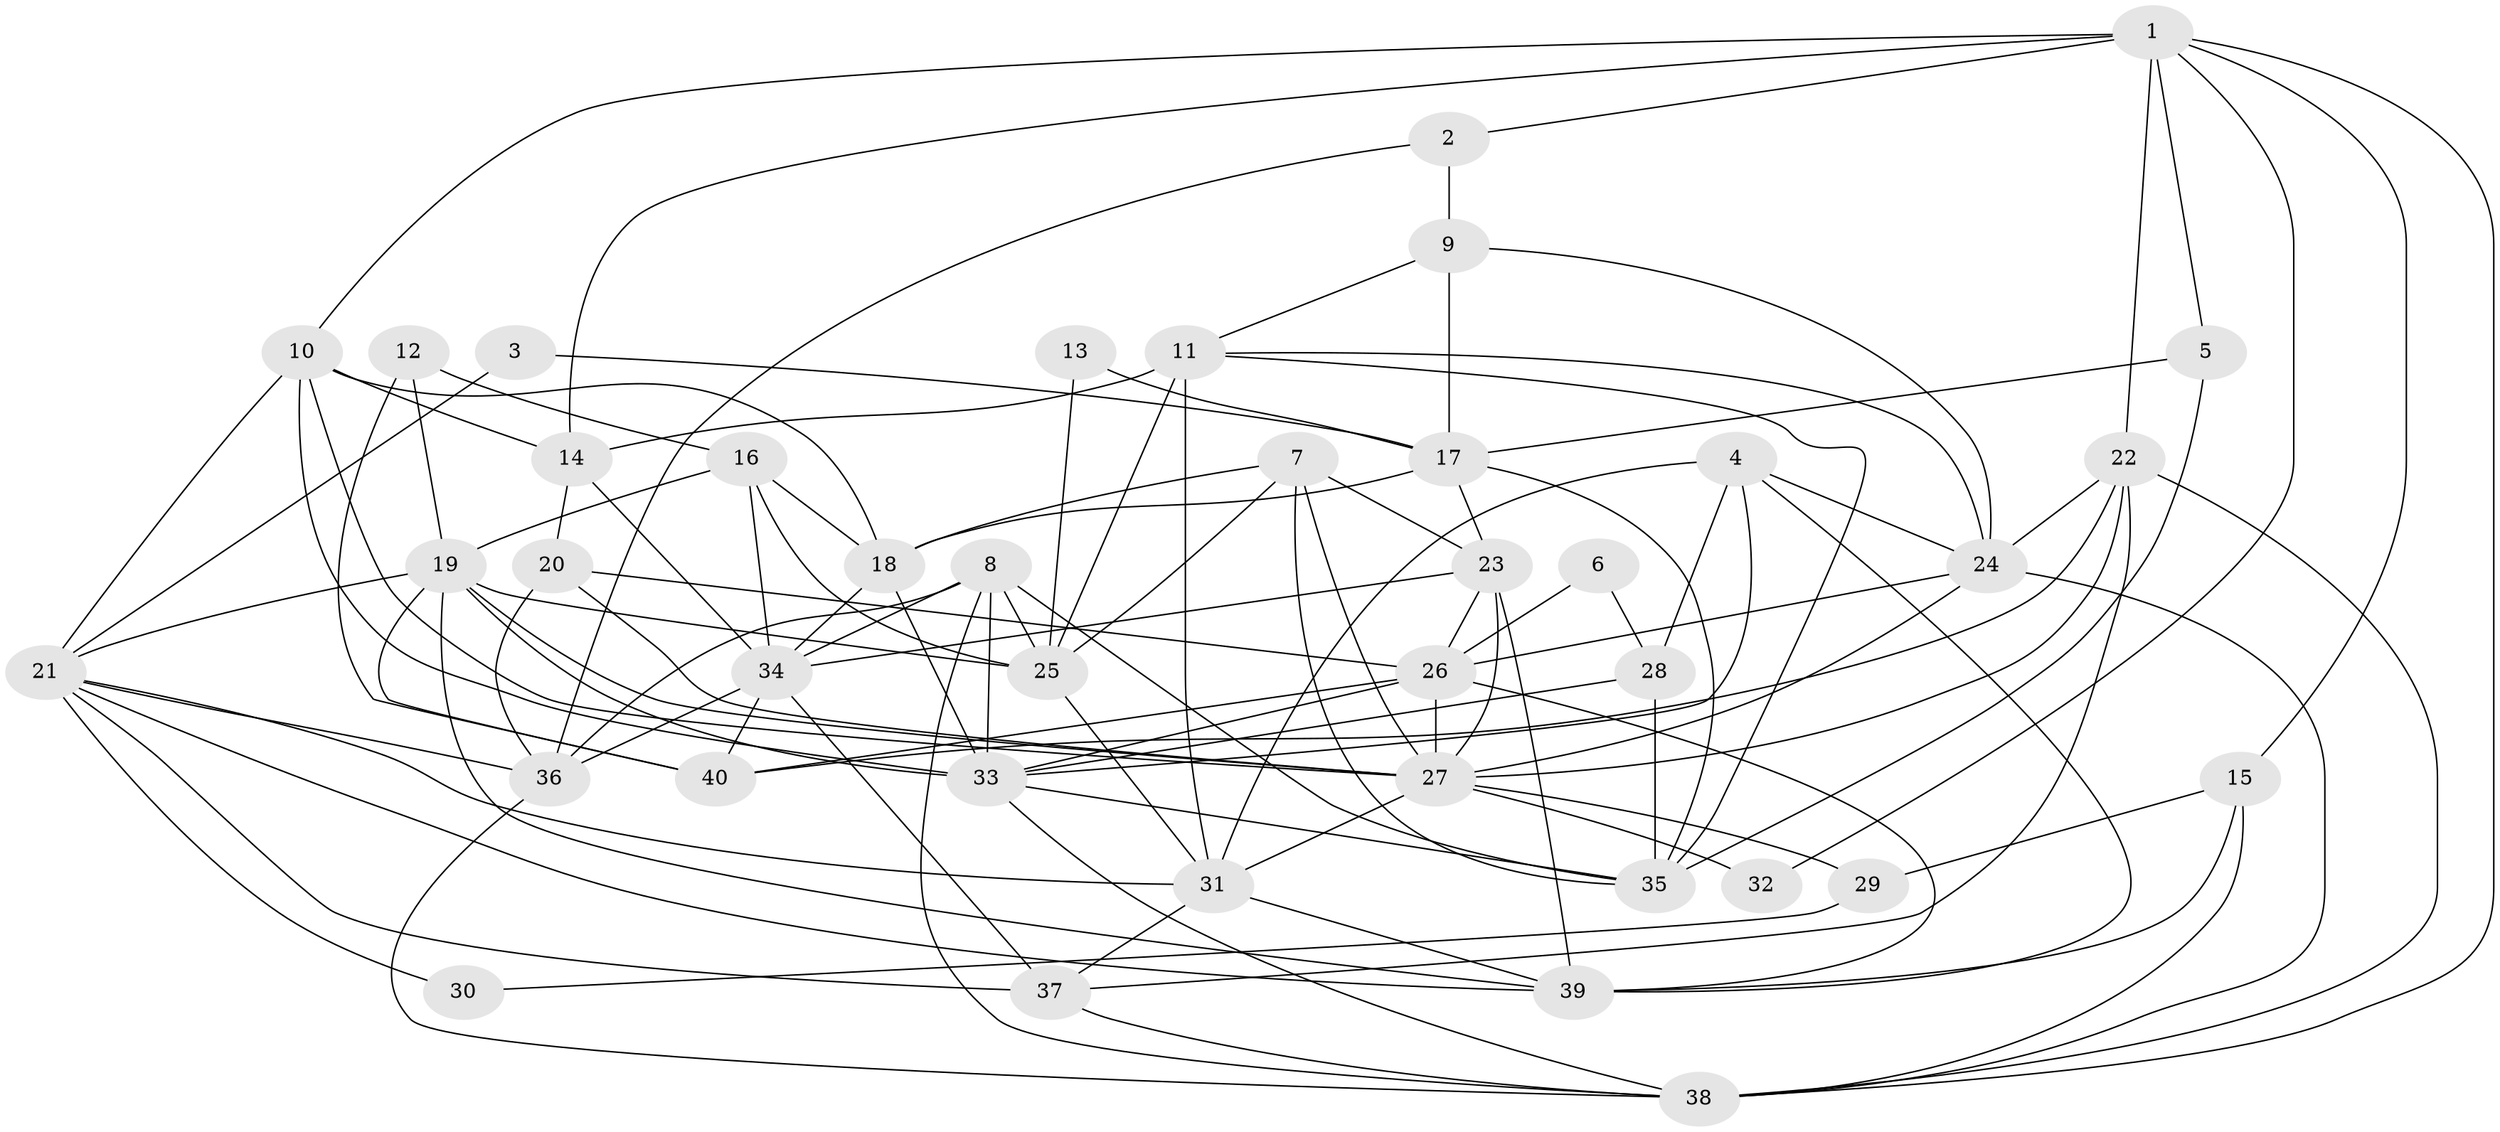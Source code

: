 // original degree distribution, {3: 0.189873417721519, 5: 0.25316455696202533, 4: 0.3291139240506329, 2: 0.13924050632911392, 6: 0.05063291139240506, 7: 0.0379746835443038}
// Generated by graph-tools (version 1.1) at 2025/50/03/09/25 03:50:05]
// undirected, 40 vertices, 110 edges
graph export_dot {
graph [start="1"]
  node [color=gray90,style=filled];
  1;
  2;
  3;
  4;
  5;
  6;
  7;
  8;
  9;
  10;
  11;
  12;
  13;
  14;
  15;
  16;
  17;
  18;
  19;
  20;
  21;
  22;
  23;
  24;
  25;
  26;
  27;
  28;
  29;
  30;
  31;
  32;
  33;
  34;
  35;
  36;
  37;
  38;
  39;
  40;
  1 -- 2 [weight=1.0];
  1 -- 5 [weight=1.0];
  1 -- 10 [weight=1.0];
  1 -- 14 [weight=1.0];
  1 -- 15 [weight=1.0];
  1 -- 22 [weight=1.0];
  1 -- 32 [weight=1.0];
  1 -- 38 [weight=1.0];
  2 -- 9 [weight=1.0];
  2 -- 36 [weight=1.0];
  3 -- 17 [weight=1.0];
  3 -- 21 [weight=1.0];
  4 -- 24 [weight=1.0];
  4 -- 28 [weight=1.0];
  4 -- 31 [weight=1.0];
  4 -- 33 [weight=1.0];
  4 -- 39 [weight=1.0];
  5 -- 17 [weight=1.0];
  5 -- 35 [weight=1.0];
  6 -- 26 [weight=1.0];
  6 -- 28 [weight=1.0];
  7 -- 18 [weight=1.0];
  7 -- 23 [weight=1.0];
  7 -- 25 [weight=1.0];
  7 -- 27 [weight=1.0];
  7 -- 35 [weight=1.0];
  8 -- 25 [weight=1.0];
  8 -- 33 [weight=1.0];
  8 -- 34 [weight=1.0];
  8 -- 35 [weight=1.0];
  8 -- 36 [weight=1.0];
  8 -- 38 [weight=1.0];
  9 -- 11 [weight=1.0];
  9 -- 17 [weight=1.0];
  9 -- 24 [weight=1.0];
  10 -- 14 [weight=1.0];
  10 -- 18 [weight=1.0];
  10 -- 21 [weight=1.0];
  10 -- 27 [weight=1.0];
  10 -- 33 [weight=2.0];
  11 -- 14 [weight=1.0];
  11 -- 24 [weight=1.0];
  11 -- 25 [weight=2.0];
  11 -- 31 [weight=1.0];
  11 -- 35 [weight=1.0];
  12 -- 16 [weight=1.0];
  12 -- 19 [weight=1.0];
  12 -- 40 [weight=1.0];
  13 -- 17 [weight=1.0];
  13 -- 25 [weight=1.0];
  14 -- 20 [weight=1.0];
  14 -- 34 [weight=1.0];
  15 -- 29 [weight=1.0];
  15 -- 38 [weight=1.0];
  15 -- 39 [weight=1.0];
  16 -- 18 [weight=1.0];
  16 -- 19 [weight=1.0];
  16 -- 25 [weight=1.0];
  16 -- 34 [weight=1.0];
  17 -- 18 [weight=1.0];
  17 -- 23 [weight=1.0];
  17 -- 35 [weight=1.0];
  18 -- 33 [weight=1.0];
  18 -- 34 [weight=1.0];
  19 -- 21 [weight=1.0];
  19 -- 25 [weight=1.0];
  19 -- 27 [weight=1.0];
  19 -- 33 [weight=1.0];
  19 -- 39 [weight=1.0];
  19 -- 40 [weight=1.0];
  20 -- 26 [weight=1.0];
  20 -- 27 [weight=2.0];
  20 -- 36 [weight=1.0];
  21 -- 30 [weight=1.0];
  21 -- 31 [weight=1.0];
  21 -- 36 [weight=1.0];
  21 -- 37 [weight=1.0];
  21 -- 39 [weight=1.0];
  22 -- 24 [weight=1.0];
  22 -- 27 [weight=1.0];
  22 -- 37 [weight=1.0];
  22 -- 38 [weight=1.0];
  22 -- 40 [weight=1.0];
  23 -- 26 [weight=1.0];
  23 -- 27 [weight=1.0];
  23 -- 34 [weight=1.0];
  23 -- 39 [weight=1.0];
  24 -- 26 [weight=1.0];
  24 -- 27 [weight=1.0];
  24 -- 38 [weight=1.0];
  25 -- 31 [weight=1.0];
  26 -- 27 [weight=1.0];
  26 -- 33 [weight=1.0];
  26 -- 39 [weight=1.0];
  26 -- 40 [weight=1.0];
  27 -- 29 [weight=1.0];
  27 -- 31 [weight=1.0];
  27 -- 32 [weight=1.0];
  28 -- 33 [weight=1.0];
  28 -- 35 [weight=1.0];
  29 -- 30 [weight=1.0];
  31 -- 37 [weight=1.0];
  31 -- 39 [weight=1.0];
  33 -- 35 [weight=1.0];
  33 -- 38 [weight=1.0];
  34 -- 36 [weight=1.0];
  34 -- 37 [weight=1.0];
  34 -- 40 [weight=1.0];
  36 -- 38 [weight=1.0];
  37 -- 38 [weight=1.0];
}
